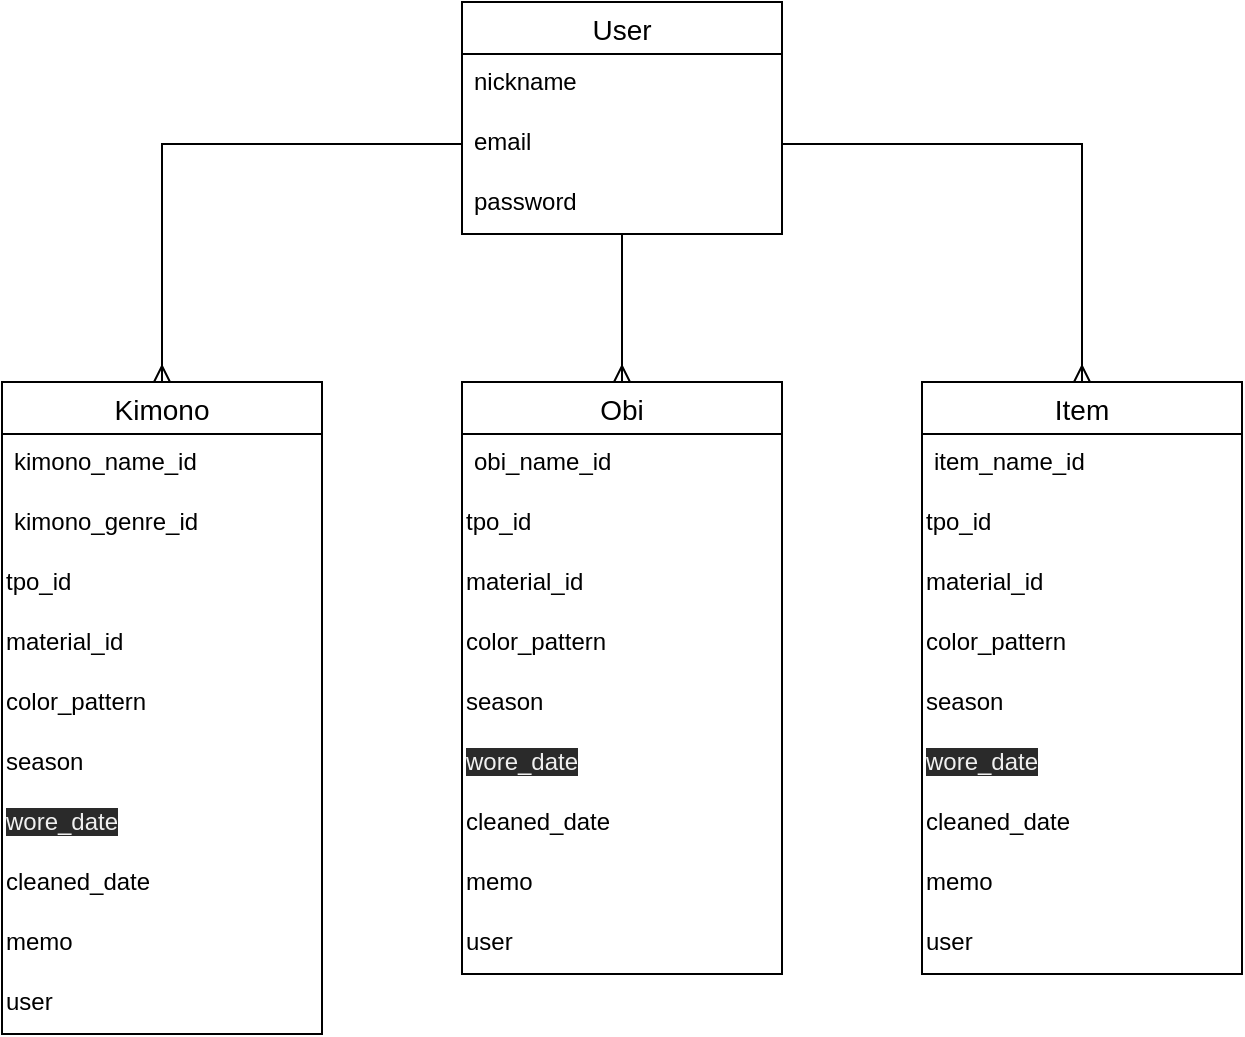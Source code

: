 <mxfile version="13.6.5">
    <diagram id="UpYTTQYIfCSQ8dQL7PRC" name="ページ1">
        <mxGraphModel dx="675" dy="680" grid="1" gridSize="10" guides="1" tooltips="1" connect="1" arrows="1" fold="1" page="1" pageScale="1" pageWidth="827" pageHeight="1169" math="0" shadow="0">
            <root>
                <mxCell id="0"/>
                <mxCell id="1" parent="0"/>
                <mxCell id="6" value="Kimono" style="swimlane;fontStyle=0;childLayout=stackLayout;horizontal=1;startSize=26;horizontalStack=0;resizeParent=1;resizeParentMax=0;resizeLast=0;collapsible=1;marginBottom=0;align=center;fontSize=14;" parent="1" vertex="1">
                    <mxGeometry x="170" y="240" width="160" height="326" as="geometry"/>
                </mxCell>
                <mxCell id="7" value="kimono_name_id" style="text;strokeColor=none;fillColor=none;spacingLeft=4;spacingRight=4;overflow=hidden;rotatable=0;points=[[0,0.5],[1,0.5]];portConstraint=eastwest;fontSize=12;" parent="6" vertex="1">
                    <mxGeometry y="26" width="160" height="30" as="geometry"/>
                </mxCell>
                <mxCell id="9" value="kimono_genre_id" style="text;strokeColor=none;fillColor=none;spacingLeft=4;spacingRight=4;overflow=hidden;rotatable=0;points=[[0,0.5],[1,0.5]];portConstraint=eastwest;fontSize=12;" parent="6" vertex="1">
                    <mxGeometry y="56" width="160" height="30" as="geometry"/>
                </mxCell>
                <mxCell id="10" value="&lt;font face=&quot;helvetica&quot;&gt;tpo_id&lt;/font&gt;" style="text;whiteSpace=wrap;html=1;" parent="6" vertex="1">
                    <mxGeometry y="86" width="160" height="30" as="geometry"/>
                </mxCell>
                <mxCell id="11" value="&lt;font face=&quot;helvetica&quot;&gt;material_id&lt;/font&gt;" style="text;whiteSpace=wrap;html=1;" parent="6" vertex="1">
                    <mxGeometry y="116" width="160" height="30" as="geometry"/>
                </mxCell>
                <mxCell id="12" value="&lt;font face=&quot;helvetica&quot;&gt;color_pattern&lt;/font&gt;" style="text;whiteSpace=wrap;html=1;" parent="6" vertex="1">
                    <mxGeometry y="146" width="160" height="30" as="geometry"/>
                </mxCell>
                <mxCell id="13" value="&lt;font face=&quot;helvetica&quot;&gt;season&lt;/font&gt;" style="text;whiteSpace=wrap;html=1;" parent="6" vertex="1">
                    <mxGeometry y="176" width="160" height="30" as="geometry"/>
                </mxCell>
                <mxCell id="16" value="&lt;span style=&quot;color: rgb(240 , 240 , 240) ; font-family: &amp;#34;helvetica&amp;#34; ; font-size: 12px ; font-style: normal ; font-weight: 400 ; letter-spacing: normal ; text-align: left ; text-indent: 0px ; text-transform: none ; word-spacing: 0px ; background-color: rgb(42 , 42 , 42) ; display: inline ; float: none&quot;&gt;wore_date&lt;/span&gt;" style="text;whiteSpace=wrap;html=1;" vertex="1" parent="6">
                    <mxGeometry y="206" width="160" height="30" as="geometry"/>
                </mxCell>
                <mxCell id="17" value="&lt;font face=&quot;helvetica&quot;&gt;cleaned_date&lt;/font&gt;" style="text;whiteSpace=wrap;html=1;" vertex="1" parent="6">
                    <mxGeometry y="236" width="160" height="30" as="geometry"/>
                </mxCell>
                <mxCell id="15" value="&lt;font face=&quot;helvetica&quot;&gt;memo&lt;/font&gt;" style="text;whiteSpace=wrap;html=1;" vertex="1" parent="6">
                    <mxGeometry y="266" width="160" height="30" as="geometry"/>
                </mxCell>
                <mxCell id="37" value="&lt;font face=&quot;helvetica&quot;&gt;user&lt;/font&gt;" style="text;whiteSpace=wrap;html=1;" vertex="1" parent="6">
                    <mxGeometry y="296" width="160" height="30" as="geometry"/>
                </mxCell>
                <mxCell id="18" value="Obi" style="swimlane;fontStyle=0;childLayout=stackLayout;horizontal=1;startSize=26;horizontalStack=0;resizeParent=1;resizeParentMax=0;resizeLast=0;collapsible=1;marginBottom=0;align=center;fontSize=14;" vertex="1" parent="1">
                    <mxGeometry x="400" y="240" width="160" height="296" as="geometry"/>
                </mxCell>
                <mxCell id="19" value="obi_name_id" style="text;strokeColor=none;fillColor=none;spacingLeft=4;spacingRight=4;overflow=hidden;rotatable=0;points=[[0,0.5],[1,0.5]];portConstraint=eastwest;fontSize=12;" vertex="1" parent="18">
                    <mxGeometry y="26" width="160" height="30" as="geometry"/>
                </mxCell>
                <mxCell id="21" value="&lt;font face=&quot;helvetica&quot;&gt;tpo_id&lt;/font&gt;" style="text;whiteSpace=wrap;html=1;" vertex="1" parent="18">
                    <mxGeometry y="56" width="160" height="30" as="geometry"/>
                </mxCell>
                <mxCell id="22" value="&lt;font face=&quot;helvetica&quot;&gt;material_id&lt;/font&gt;" style="text;whiteSpace=wrap;html=1;" vertex="1" parent="18">
                    <mxGeometry y="86" width="160" height="30" as="geometry"/>
                </mxCell>
                <mxCell id="23" value="&lt;font face=&quot;helvetica&quot;&gt;color_pattern&lt;/font&gt;" style="text;whiteSpace=wrap;html=1;" vertex="1" parent="18">
                    <mxGeometry y="116" width="160" height="30" as="geometry"/>
                </mxCell>
                <mxCell id="24" value="&lt;font face=&quot;helvetica&quot;&gt;season&lt;/font&gt;" style="text;whiteSpace=wrap;html=1;" vertex="1" parent="18">
                    <mxGeometry y="146" width="160" height="30" as="geometry"/>
                </mxCell>
                <mxCell id="25" value="&lt;span style=&quot;color: rgb(240 , 240 , 240) ; font-family: &amp;#34;helvetica&amp;#34; ; font-size: 12px ; font-style: normal ; font-weight: 400 ; letter-spacing: normal ; text-align: left ; text-indent: 0px ; text-transform: none ; word-spacing: 0px ; background-color: rgb(42 , 42 , 42) ; display: inline ; float: none&quot;&gt;wore_date&lt;/span&gt;" style="text;whiteSpace=wrap;html=1;" vertex="1" parent="18">
                    <mxGeometry y="176" width="160" height="30" as="geometry"/>
                </mxCell>
                <mxCell id="26" value="&lt;font face=&quot;helvetica&quot;&gt;cleaned_date&lt;/font&gt;" style="text;whiteSpace=wrap;html=1;" vertex="1" parent="18">
                    <mxGeometry y="206" width="160" height="30" as="geometry"/>
                </mxCell>
                <mxCell id="27" value="&lt;font face=&quot;helvetica&quot;&gt;memo&lt;/font&gt;" style="text;whiteSpace=wrap;html=1;" vertex="1" parent="18">
                    <mxGeometry y="236" width="160" height="30" as="geometry"/>
                </mxCell>
                <mxCell id="38" value="&lt;font face=&quot;helvetica&quot;&gt;user&lt;/font&gt;" style="text;whiteSpace=wrap;html=1;" vertex="1" parent="18">
                    <mxGeometry y="266" width="160" height="30" as="geometry"/>
                </mxCell>
                <mxCell id="41" style="edgeStyle=orthogonalEdgeStyle;rounded=0;orthogonalLoop=1;jettySize=auto;html=1;entryX=0.5;entryY=0;entryDx=0;entryDy=0;endArrow=ERmany;endFill=0;" edge="1" parent="1" source="2" target="18">
                    <mxGeometry relative="1" as="geometry"/>
                </mxCell>
                <mxCell id="2" value="User" style="swimlane;fontStyle=0;childLayout=stackLayout;horizontal=1;startSize=26;horizontalStack=0;resizeParent=1;resizeParentMax=0;resizeLast=0;collapsible=1;marginBottom=0;align=center;fontSize=14;" parent="1" vertex="1">
                    <mxGeometry x="400" y="50" width="160" height="116" as="geometry"/>
                </mxCell>
                <mxCell id="3" value="nickname" style="text;strokeColor=none;fillColor=none;spacingLeft=4;spacingRight=4;overflow=hidden;rotatable=0;points=[[0,0.5],[1,0.5]];portConstraint=eastwest;fontSize=12;" parent="2" vertex="1">
                    <mxGeometry y="26" width="160" height="30" as="geometry"/>
                </mxCell>
                <mxCell id="4" value="email" style="text;strokeColor=none;fillColor=none;spacingLeft=4;spacingRight=4;overflow=hidden;rotatable=0;points=[[0,0.5],[1,0.5]];portConstraint=eastwest;fontSize=12;" parent="2" vertex="1">
                    <mxGeometry y="56" width="160" height="30" as="geometry"/>
                </mxCell>
                <mxCell id="5" value="password" style="text;strokeColor=none;fillColor=none;spacingLeft=4;spacingRight=4;overflow=hidden;rotatable=0;points=[[0,0.5],[1,0.5]];portConstraint=eastwest;fontSize=12;" parent="2" vertex="1">
                    <mxGeometry y="86" width="160" height="30" as="geometry"/>
                </mxCell>
                <mxCell id="28" value="Item" style="swimlane;fontStyle=0;childLayout=stackLayout;horizontal=1;startSize=26;horizontalStack=0;resizeParent=1;resizeParentMax=0;resizeLast=0;collapsible=1;marginBottom=0;align=center;fontSize=14;" vertex="1" parent="1">
                    <mxGeometry x="630" y="240" width="160" height="296" as="geometry"/>
                </mxCell>
                <mxCell id="29" value="item_name_id" style="text;strokeColor=none;fillColor=none;spacingLeft=4;spacingRight=4;overflow=hidden;rotatable=0;points=[[0,0.5],[1,0.5]];portConstraint=eastwest;fontSize=12;" vertex="1" parent="28">
                    <mxGeometry y="26" width="160" height="30" as="geometry"/>
                </mxCell>
                <mxCell id="30" value="&lt;font face=&quot;helvetica&quot;&gt;tpo_id&lt;/font&gt;" style="text;whiteSpace=wrap;html=1;" vertex="1" parent="28">
                    <mxGeometry y="56" width="160" height="30" as="geometry"/>
                </mxCell>
                <mxCell id="31" value="&lt;font face=&quot;helvetica&quot;&gt;material_id&lt;/font&gt;" style="text;whiteSpace=wrap;html=1;" vertex="1" parent="28">
                    <mxGeometry y="86" width="160" height="30" as="geometry"/>
                </mxCell>
                <mxCell id="32" value="&lt;font face=&quot;helvetica&quot;&gt;color_pattern&lt;/font&gt;" style="text;whiteSpace=wrap;html=1;" vertex="1" parent="28">
                    <mxGeometry y="116" width="160" height="30" as="geometry"/>
                </mxCell>
                <mxCell id="33" value="&lt;font face=&quot;helvetica&quot;&gt;season&lt;/font&gt;" style="text;whiteSpace=wrap;html=1;" vertex="1" parent="28">
                    <mxGeometry y="146" width="160" height="30" as="geometry"/>
                </mxCell>
                <mxCell id="34" value="&lt;span style=&quot;color: rgb(240 , 240 , 240) ; font-family: &amp;#34;helvetica&amp;#34; ; font-size: 12px ; font-style: normal ; font-weight: 400 ; letter-spacing: normal ; text-align: left ; text-indent: 0px ; text-transform: none ; word-spacing: 0px ; background-color: rgb(42 , 42 , 42) ; display: inline ; float: none&quot;&gt;wore_date&lt;/span&gt;" style="text;whiteSpace=wrap;html=1;" vertex="1" parent="28">
                    <mxGeometry y="176" width="160" height="30" as="geometry"/>
                </mxCell>
                <mxCell id="35" value="&lt;font face=&quot;helvetica&quot;&gt;cleaned_date&lt;/font&gt;" style="text;whiteSpace=wrap;html=1;" vertex="1" parent="28">
                    <mxGeometry y="206" width="160" height="30" as="geometry"/>
                </mxCell>
                <mxCell id="36" value="&lt;font face=&quot;helvetica&quot;&gt;memo&lt;/font&gt;" style="text;whiteSpace=wrap;html=1;" vertex="1" parent="28">
                    <mxGeometry y="236" width="160" height="30" as="geometry"/>
                </mxCell>
                <mxCell id="39" value="&lt;font face=&quot;helvetica&quot;&gt;user&lt;/font&gt;" style="text;whiteSpace=wrap;html=1;" vertex="1" parent="28">
                    <mxGeometry y="266" width="160" height="30" as="geometry"/>
                </mxCell>
                <mxCell id="40" style="edgeStyle=orthogonalEdgeStyle;rounded=0;orthogonalLoop=1;jettySize=auto;html=1;exitX=0;exitY=0.5;exitDx=0;exitDy=0;entryX=0.5;entryY=0;entryDx=0;entryDy=0;endArrow=ERmany;endFill=0;" edge="1" parent="1" source="4" target="6">
                    <mxGeometry relative="1" as="geometry"/>
                </mxCell>
                <mxCell id="42" style="edgeStyle=orthogonalEdgeStyle;rounded=0;orthogonalLoop=1;jettySize=auto;html=1;exitX=1;exitY=0.5;exitDx=0;exitDy=0;endArrow=ERmany;endFill=0;entryX=0.5;entryY=0;entryDx=0;entryDy=0;" edge="1" parent="1" source="4" target="28">
                    <mxGeometry relative="1" as="geometry">
                        <mxPoint x="700" y="230" as="targetPoint"/>
                    </mxGeometry>
                </mxCell>
            </root>
        </mxGraphModel>
    </diagram>
</mxfile>